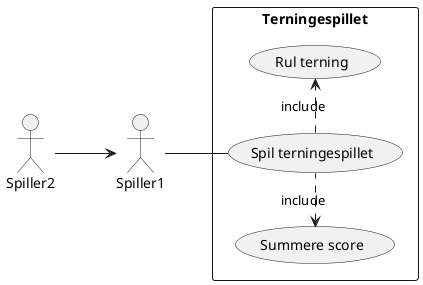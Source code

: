 @startuml

left to right direction

skinparam packageStyle rectangle

actor Spiller1
actor Spiller2

rectangle Terningespillet {
  Spiller1 -- (Spil terningespillet)
  Spiller2 --> Spiller1
  (Spil terningespillet) .> (Rul terning) : include
  (Summere score) <. (Spil terningespillet) : include
}

@enduml
